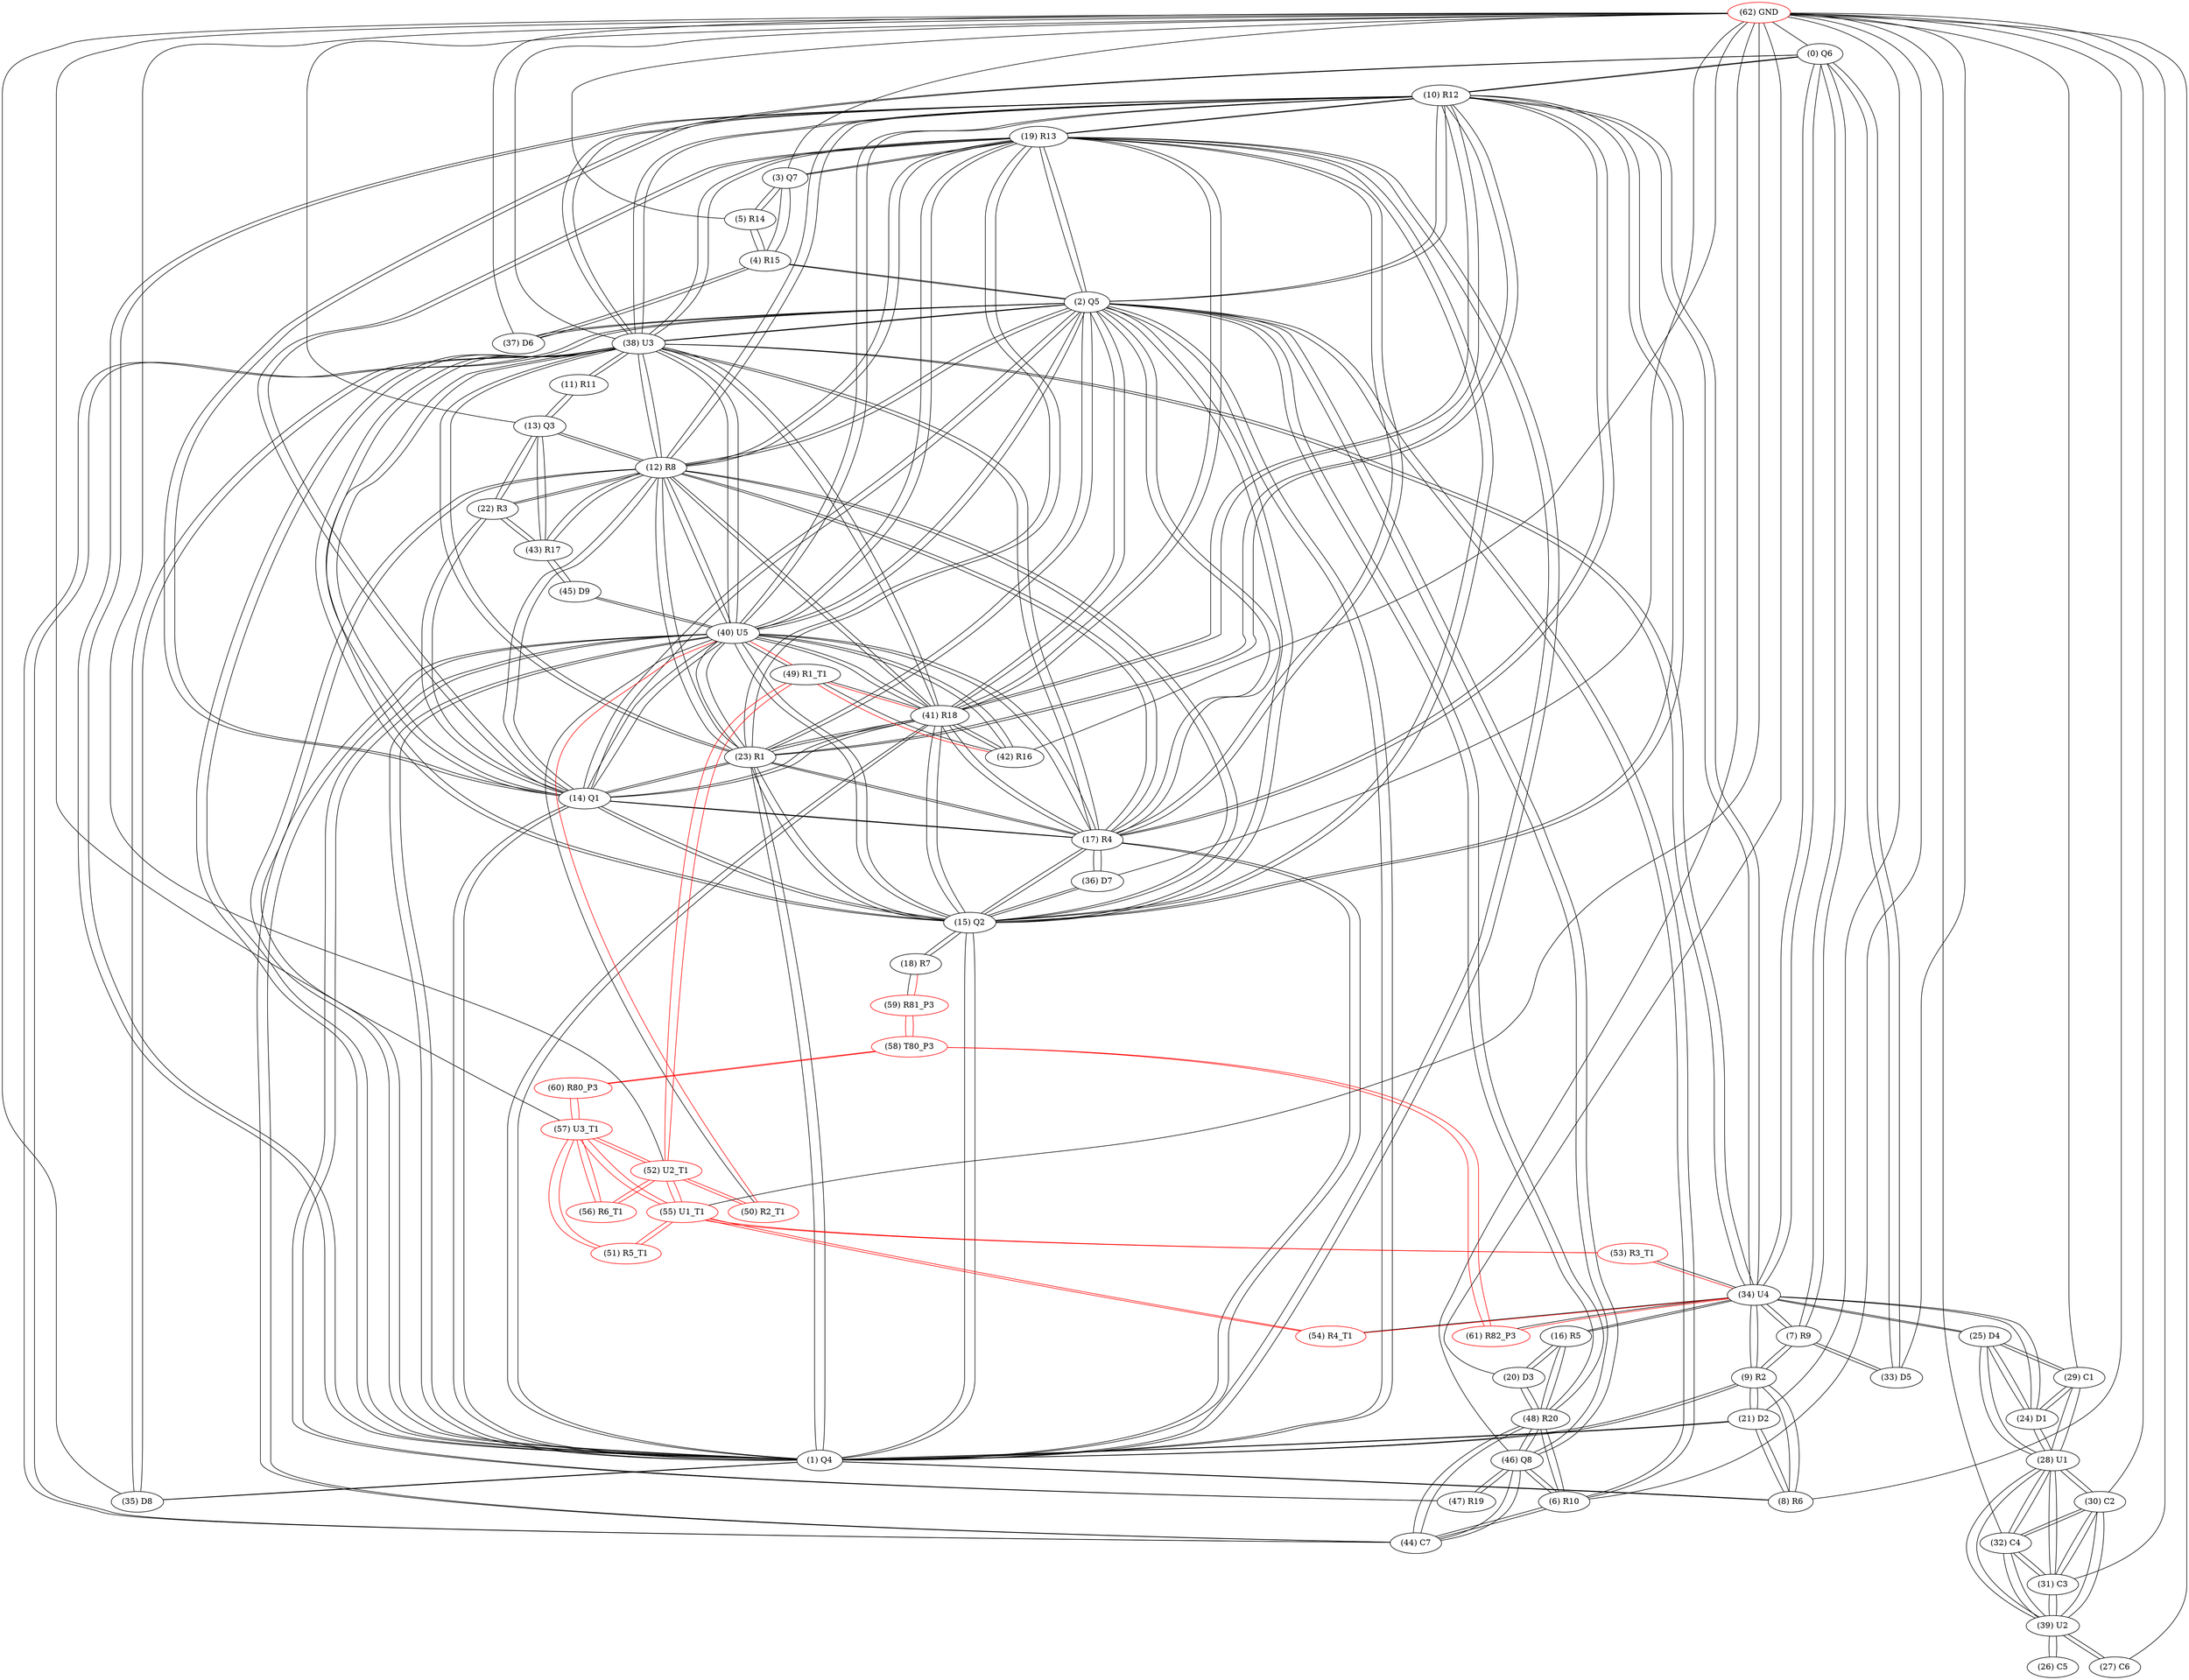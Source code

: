 graph {
	0 [label="(0) Q6"]
	10 [label="(10) R12"]
	34 [label="(34) U4"]
	38 [label="(38) U3"]
	7 [label="(7) R9"]
	33 [label="(33) D5"]
	1 [label="(1) Q4"]
	2 [label="(2) Q5"]
	12 [label="(12) R8"]
	41 [label="(41) R18"]
	40 [label="(40) U5"]
	38 [label="(38) U3"]
	15 [label="(15) Q2"]
	17 [label="(17) R4"]
	14 [label="(14) Q1"]
	23 [label="(23) R1"]
	19 [label="(19) R13"]
	10 [label="(10) R12"]
	35 [label="(35) D8"]
	9 [label="(9) R2"]
	8 [label="(8) R6"]
	21 [label="(21) D2"]
	2 [label="(2) Q5"]
	1 [label="(1) Q4"]
	12 [label="(12) R8"]
	41 [label="(41) R18"]
	40 [label="(40) U5"]
	38 [label="(38) U3"]
	15 [label="(15) Q2"]
	17 [label="(17) R4"]
	14 [label="(14) Q1"]
	23 [label="(23) R1"]
	19 [label="(19) R13"]
	10 [label="(10) R12"]
	6 [label="(6) R10"]
	48 [label="(48) R20"]
	44 [label="(44) C7"]
	46 [label="(46) Q8"]
	4 [label="(4) R15"]
	37 [label="(37) D6"]
	3 [label="(3) Q7"]
	4 [label="(4) R15"]
	5 [label="(5) R14"]
	19 [label="(19) R13"]
	4 [label="(4) R15"]
	3 [label="(3) Q7"]
	5 [label="(5) R14"]
	2 [label="(2) Q5"]
	37 [label="(37) D6"]
	5 [label="(5) R14"]
	3 [label="(3) Q7"]
	4 [label="(4) R15"]
	6 [label="(6) R10"]
	2 [label="(2) Q5"]
	48 [label="(48) R20"]
	44 [label="(44) C7"]
	46 [label="(46) Q8"]
	7 [label="(7) R9"]
	34 [label="(34) U4"]
	9 [label="(9) R2"]
	0 [label="(0) Q6"]
	33 [label="(33) D5"]
	8 [label="(8) R6"]
	1 [label="(1) Q4"]
	9 [label="(9) R2"]
	21 [label="(21) D2"]
	9 [label="(9) R2"]
	34 [label="(34) U4"]
	7 [label="(7) R9"]
	1 [label="(1) Q4"]
	8 [label="(8) R6"]
	21 [label="(21) D2"]
	10 [label="(10) R12"]
	2 [label="(2) Q5"]
	1 [label="(1) Q4"]
	12 [label="(12) R8"]
	41 [label="(41) R18"]
	40 [label="(40) U5"]
	38 [label="(38) U3"]
	15 [label="(15) Q2"]
	17 [label="(17) R4"]
	14 [label="(14) Q1"]
	23 [label="(23) R1"]
	19 [label="(19) R13"]
	0 [label="(0) Q6"]
	34 [label="(34) U4"]
	11 [label="(11) R11"]
	38 [label="(38) U3"]
	13 [label="(13) Q3"]
	12 [label="(12) R8"]
	2 [label="(2) Q5"]
	1 [label="(1) Q4"]
	41 [label="(41) R18"]
	40 [label="(40) U5"]
	38 [label="(38) U3"]
	15 [label="(15) Q2"]
	17 [label="(17) R4"]
	14 [label="(14) Q1"]
	23 [label="(23) R1"]
	19 [label="(19) R13"]
	10 [label="(10) R12"]
	13 [label="(13) Q3"]
	43 [label="(43) R17"]
	22 [label="(22) R3"]
	13 [label="(13) Q3"]
	12 [label="(12) R8"]
	43 [label="(43) R17"]
	22 [label="(22) R3"]
	11 [label="(11) R11"]
	14 [label="(14) Q1"]
	2 [label="(2) Q5"]
	1 [label="(1) Q4"]
	12 [label="(12) R8"]
	41 [label="(41) R18"]
	40 [label="(40) U5"]
	38 [label="(38) U3"]
	15 [label="(15) Q2"]
	17 [label="(17) R4"]
	23 [label="(23) R1"]
	19 [label="(19) R13"]
	10 [label="(10) R12"]
	22 [label="(22) R3"]
	15 [label="(15) Q2"]
	2 [label="(2) Q5"]
	1 [label="(1) Q4"]
	12 [label="(12) R8"]
	41 [label="(41) R18"]
	40 [label="(40) U5"]
	38 [label="(38) U3"]
	17 [label="(17) R4"]
	14 [label="(14) Q1"]
	23 [label="(23) R1"]
	19 [label="(19) R13"]
	10 [label="(10) R12"]
	36 [label="(36) D7"]
	18 [label="(18) R7"]
	16 [label="(16) R5"]
	34 [label="(34) U4"]
	48 [label="(48) R20"]
	20 [label="(20) D3"]
	17 [label="(17) R4"]
	2 [label="(2) Q5"]
	1 [label="(1) Q4"]
	12 [label="(12) R8"]
	41 [label="(41) R18"]
	40 [label="(40) U5"]
	38 [label="(38) U3"]
	15 [label="(15) Q2"]
	14 [label="(14) Q1"]
	23 [label="(23) R1"]
	19 [label="(19) R13"]
	10 [label="(10) R12"]
	36 [label="(36) D7"]
	18 [label="(18) R7"]
	59 [label="(59) R81_P3"]
	15 [label="(15) Q2"]
	19 [label="(19) R13"]
	2 [label="(2) Q5"]
	1 [label="(1) Q4"]
	12 [label="(12) R8"]
	41 [label="(41) R18"]
	40 [label="(40) U5"]
	38 [label="(38) U3"]
	15 [label="(15) Q2"]
	17 [label="(17) R4"]
	14 [label="(14) Q1"]
	23 [label="(23) R1"]
	10 [label="(10) R12"]
	3 [label="(3) Q7"]
	20 [label="(20) D3"]
	48 [label="(48) R20"]
	16 [label="(16) R5"]
	21 [label="(21) D2"]
	1 [label="(1) Q4"]
	9 [label="(9) R2"]
	8 [label="(8) R6"]
	22 [label="(22) R3"]
	14 [label="(14) Q1"]
	12 [label="(12) R8"]
	13 [label="(13) Q3"]
	43 [label="(43) R17"]
	23 [label="(23) R1"]
	2 [label="(2) Q5"]
	1 [label="(1) Q4"]
	12 [label="(12) R8"]
	41 [label="(41) R18"]
	40 [label="(40) U5"]
	38 [label="(38) U3"]
	15 [label="(15) Q2"]
	17 [label="(17) R4"]
	14 [label="(14) Q1"]
	19 [label="(19) R13"]
	10 [label="(10) R12"]
	24 [label="(24) D1"]
	34 [label="(34) U4"]
	25 [label="(25) D4"]
	28 [label="(28) U1"]
	29 [label="(29) C1"]
	25 [label="(25) D4"]
	34 [label="(34) U4"]
	24 [label="(24) D1"]
	28 [label="(28) U1"]
	29 [label="(29) C1"]
	26 [label="(26) C5"]
	39 [label="(39) U2"]
	27 [label="(27) C6"]
	39 [label="(39) U2"]
	28 [label="(28) U1"]
	39 [label="(39) U2"]
	31 [label="(31) C3"]
	32 [label="(32) C4"]
	30 [label="(30) C2"]
	24 [label="(24) D1"]
	25 [label="(25) D4"]
	29 [label="(29) C1"]
	29 [label="(29) C1"]
	24 [label="(24) D1"]
	25 [label="(25) D4"]
	28 [label="(28) U1"]
	30 [label="(30) C2"]
	39 [label="(39) U2"]
	28 [label="(28) U1"]
	31 [label="(31) C3"]
	32 [label="(32) C4"]
	31 [label="(31) C3"]
	39 [label="(39) U2"]
	28 [label="(28) U1"]
	32 [label="(32) C4"]
	30 [label="(30) C2"]
	32 [label="(32) C4"]
	39 [label="(39) U2"]
	28 [label="(28) U1"]
	31 [label="(31) C3"]
	30 [label="(30) C2"]
	33 [label="(33) D5"]
	0 [label="(0) Q6"]
	7 [label="(7) R9"]
	34 [label="(34) U4"]
	0 [label="(0) Q6"]
	10 [label="(10) R12"]
	38 [label="(38) U3"]
	24 [label="(24) D1"]
	53 [label="(53) R3_T1"]
	54 [label="(54) R4_T1"]
	16 [label="(16) R5"]
	7 [label="(7) R9"]
	9 [label="(9) R2"]
	25 [label="(25) D4"]
	61 [label="(61) R82_P3"]
	35 [label="(35) D8"]
	1 [label="(1) Q4"]
	38 [label="(38) U3"]
	36 [label="(36) D7"]
	17 [label="(17) R4"]
	15 [label="(15) Q2"]
	37 [label="(37) D6"]
	4 [label="(4) R15"]
	2 [label="(2) Q5"]
	38 [label="(38) U3"]
	2 [label="(2) Q5"]
	1 [label="(1) Q4"]
	12 [label="(12) R8"]
	41 [label="(41) R18"]
	40 [label="(40) U5"]
	15 [label="(15) Q2"]
	17 [label="(17) R4"]
	14 [label="(14) Q1"]
	23 [label="(23) R1"]
	19 [label="(19) R13"]
	10 [label="(10) R12"]
	0 [label="(0) Q6"]
	34 [label="(34) U4"]
	35 [label="(35) D8"]
	11 [label="(11) R11"]
	39 [label="(39) U2"]
	28 [label="(28) U1"]
	31 [label="(31) C3"]
	32 [label="(32) C4"]
	30 [label="(30) C2"]
	26 [label="(26) C5"]
	27 [label="(27) C6"]
	40 [label="(40) U5"]
	2 [label="(2) Q5"]
	1 [label="(1) Q4"]
	12 [label="(12) R8"]
	41 [label="(41) R18"]
	38 [label="(38) U3"]
	15 [label="(15) Q2"]
	17 [label="(17) R4"]
	14 [label="(14) Q1"]
	23 [label="(23) R1"]
	19 [label="(19) R13"]
	10 [label="(10) R12"]
	47 [label="(47) R19"]
	44 [label="(44) C7"]
	50 [label="(50) R2_T1"]
	42 [label="(42) R16"]
	49 [label="(49) R1_T1"]
	45 [label="(45) D9"]
	41 [label="(41) R18"]
	2 [label="(2) Q5"]
	1 [label="(1) Q4"]
	12 [label="(12) R8"]
	40 [label="(40) U5"]
	38 [label="(38) U3"]
	15 [label="(15) Q2"]
	17 [label="(17) R4"]
	14 [label="(14) Q1"]
	23 [label="(23) R1"]
	19 [label="(19) R13"]
	10 [label="(10) R12"]
	42 [label="(42) R16"]
	49 [label="(49) R1_T1"]
	42 [label="(42) R16"]
	41 [label="(41) R18"]
	40 [label="(40) U5"]
	49 [label="(49) R1_T1"]
	43 [label="(43) R17"]
	45 [label="(45) D9"]
	12 [label="(12) R8"]
	13 [label="(13) Q3"]
	22 [label="(22) R3"]
	44 [label="(44) C7"]
	40 [label="(40) U5"]
	6 [label="(6) R10"]
	2 [label="(2) Q5"]
	48 [label="(48) R20"]
	46 [label="(46) Q8"]
	45 [label="(45) D9"]
	43 [label="(43) R17"]
	40 [label="(40) U5"]
	46 [label="(46) Q8"]
	47 [label="(47) R19"]
	6 [label="(6) R10"]
	2 [label="(2) Q5"]
	48 [label="(48) R20"]
	44 [label="(44) C7"]
	47 [label="(47) R19"]
	40 [label="(40) U5"]
	46 [label="(46) Q8"]
	48 [label="(48) R20"]
	6 [label="(6) R10"]
	2 [label="(2) Q5"]
	44 [label="(44) C7"]
	46 [label="(46) Q8"]
	20 [label="(20) D3"]
	16 [label="(16) R5"]
	49 [label="(49) R1_T1"]
	42 [label="(42) R16"]
	41 [label="(41) R18"]
	40 [label="(40) U5"]
	52 [label="(52) U2_T1"]
	50 [label="(50) R2_T1" color=red]
	40 [label="(40) U5"]
	52 [label="(52) U2_T1"]
	51 [label="(51) R5_T1" color=red]
	57 [label="(57) U3_T1"]
	55 [label="(55) U1_T1"]
	52 [label="(52) U2_T1" color=red]
	57 [label="(57) U3_T1"]
	55 [label="(55) U1_T1"]
	50 [label="(50) R2_T1"]
	49 [label="(49) R1_T1"]
	56 [label="(56) R6_T1"]
	53 [label="(53) R3_T1" color=red]
	34 [label="(34) U4"]
	55 [label="(55) U1_T1"]
	54 [label="(54) R4_T1" color=red]
	34 [label="(34) U4"]
	55 [label="(55) U1_T1"]
	55 [label="(55) U1_T1" color=red]
	54 [label="(54) R4_T1"]
	52 [label="(52) U2_T1"]
	57 [label="(57) U3_T1"]
	51 [label="(51) R5_T1"]
	53 [label="(53) R3_T1"]
	56 [label="(56) R6_T1" color=red]
	57 [label="(57) U3_T1"]
	52 [label="(52) U2_T1"]
	57 [label="(57) U3_T1" color=red]
	56 [label="(56) R6_T1"]
	51 [label="(51) R5_T1"]
	52 [label="(52) U2_T1"]
	55 [label="(55) U1_T1"]
	60 [label="(60) R80_P3"]
	58 [label="(58) T80_P3" color=red]
	59 [label="(59) R81_P3"]
	61 [label="(61) R82_P3"]
	60 [label="(60) R80_P3"]
	59 [label="(59) R81_P3" color=red]
	18 [label="(18) R7"]
	58 [label="(58) T80_P3"]
	60 [label="(60) R80_P3" color=red]
	57 [label="(57) U3_T1"]
	58 [label="(58) T80_P3"]
	61 [label="(61) R82_P3" color=red]
	34 [label="(34) U4"]
	58 [label="(58) T80_P3"]
	62 [label="(62) GND" color=red]
	31 [label="(31) C3"]
	32 [label="(32) C4"]
	20 [label="(20) D3"]
	0 [label="(0) Q6"]
	21 [label="(21) D2"]
	30 [label="(30) C2"]
	38 [label="(38) U3"]
	29 [label="(29) C1"]
	42 [label="(42) R16"]
	27 [label="(27) C6"]
	6 [label="(6) R10"]
	5 [label="(5) R14"]
	3 [label="(3) Q7"]
	13 [label="(13) Q3"]
	8 [label="(8) R6"]
	33 [label="(33) D5"]
	35 [label="(35) D8"]
	46 [label="(46) Q8"]
	36 [label="(36) D7"]
	37 [label="(37) D6"]
	57 [label="(57) U3_T1"]
	55 [label="(55) U1_T1"]
	52 [label="(52) U2_T1"]
	0 -- 10
	0 -- 34
	0 -- 38
	0 -- 7
	0 -- 33
	1 -- 2
	1 -- 12
	1 -- 41
	1 -- 40
	1 -- 38
	1 -- 15
	1 -- 17
	1 -- 14
	1 -- 23
	1 -- 19
	1 -- 10
	1 -- 35
	1 -- 9
	1 -- 8
	1 -- 21
	2 -- 1
	2 -- 12
	2 -- 41
	2 -- 40
	2 -- 38
	2 -- 15
	2 -- 17
	2 -- 14
	2 -- 23
	2 -- 19
	2 -- 10
	2 -- 6
	2 -- 48
	2 -- 44
	2 -- 46
	2 -- 4
	2 -- 37
	3 -- 4
	3 -- 5
	3 -- 19
	4 -- 3
	4 -- 5
	4 -- 2
	4 -- 37
	5 -- 3
	5 -- 4
	6 -- 2
	6 -- 48
	6 -- 44
	6 -- 46
	7 -- 34
	7 -- 9
	7 -- 0
	7 -- 33
	8 -- 1
	8 -- 9
	8 -- 21
	9 -- 34
	9 -- 7
	9 -- 1
	9 -- 8
	9 -- 21
	10 -- 2
	10 -- 1
	10 -- 12
	10 -- 41
	10 -- 40
	10 -- 38
	10 -- 15
	10 -- 17
	10 -- 14
	10 -- 23
	10 -- 19
	10 -- 0
	10 -- 34
	11 -- 38
	11 -- 13
	12 -- 2
	12 -- 1
	12 -- 41
	12 -- 40
	12 -- 38
	12 -- 15
	12 -- 17
	12 -- 14
	12 -- 23
	12 -- 19
	12 -- 10
	12 -- 13
	12 -- 43
	12 -- 22
	13 -- 12
	13 -- 43
	13 -- 22
	13 -- 11
	14 -- 2
	14 -- 1
	14 -- 12
	14 -- 41
	14 -- 40
	14 -- 38
	14 -- 15
	14 -- 17
	14 -- 23
	14 -- 19
	14 -- 10
	14 -- 22
	15 -- 2
	15 -- 1
	15 -- 12
	15 -- 41
	15 -- 40
	15 -- 38
	15 -- 17
	15 -- 14
	15 -- 23
	15 -- 19
	15 -- 10
	15 -- 36
	15 -- 18
	16 -- 34
	16 -- 48
	16 -- 20
	17 -- 2
	17 -- 1
	17 -- 12
	17 -- 41
	17 -- 40
	17 -- 38
	17 -- 15
	17 -- 14
	17 -- 23
	17 -- 19
	17 -- 10
	17 -- 36
	18 -- 59
	18 -- 15
	19 -- 2
	19 -- 1
	19 -- 12
	19 -- 41
	19 -- 40
	19 -- 38
	19 -- 15
	19 -- 17
	19 -- 14
	19 -- 23
	19 -- 10
	19 -- 3
	20 -- 48
	20 -- 16
	21 -- 1
	21 -- 9
	21 -- 8
	22 -- 14
	22 -- 12
	22 -- 13
	22 -- 43
	23 -- 2
	23 -- 1
	23 -- 12
	23 -- 41
	23 -- 40
	23 -- 38
	23 -- 15
	23 -- 17
	23 -- 14
	23 -- 19
	23 -- 10
	24 -- 34
	24 -- 25
	24 -- 28
	24 -- 29
	25 -- 34
	25 -- 24
	25 -- 28
	25 -- 29
	26 -- 39
	27 -- 39
	28 -- 39
	28 -- 31
	28 -- 32
	28 -- 30
	28 -- 24
	28 -- 25
	28 -- 29
	29 -- 24
	29 -- 25
	29 -- 28
	30 -- 39
	30 -- 28
	30 -- 31
	30 -- 32
	31 -- 39
	31 -- 28
	31 -- 32
	31 -- 30
	32 -- 39
	32 -- 28
	32 -- 31
	32 -- 30
	33 -- 0
	33 -- 7
	34 -- 0
	34 -- 10
	34 -- 38
	34 -- 24
	34 -- 53
	34 -- 54
	34 -- 16
	34 -- 7
	34 -- 9
	34 -- 25
	34 -- 61
	35 -- 1
	35 -- 38
	36 -- 17
	36 -- 15
	37 -- 4
	37 -- 2
	38 -- 2
	38 -- 1
	38 -- 12
	38 -- 41
	38 -- 40
	38 -- 15
	38 -- 17
	38 -- 14
	38 -- 23
	38 -- 19
	38 -- 10
	38 -- 0
	38 -- 34
	38 -- 35
	38 -- 11
	39 -- 28
	39 -- 31
	39 -- 32
	39 -- 30
	39 -- 26
	39 -- 27
	40 -- 2
	40 -- 1
	40 -- 12
	40 -- 41
	40 -- 38
	40 -- 15
	40 -- 17
	40 -- 14
	40 -- 23
	40 -- 19
	40 -- 10
	40 -- 47
	40 -- 44
	40 -- 50
	40 -- 42
	40 -- 49
	40 -- 45
	41 -- 2
	41 -- 1
	41 -- 12
	41 -- 40
	41 -- 38
	41 -- 15
	41 -- 17
	41 -- 14
	41 -- 23
	41 -- 19
	41 -- 10
	41 -- 42
	41 -- 49
	42 -- 41
	42 -- 40
	42 -- 49
	43 -- 45
	43 -- 12
	43 -- 13
	43 -- 22
	44 -- 40
	44 -- 6
	44 -- 2
	44 -- 48
	44 -- 46
	45 -- 43
	45 -- 40
	46 -- 47
	46 -- 6
	46 -- 2
	46 -- 48
	46 -- 44
	47 -- 40
	47 -- 46
	48 -- 6
	48 -- 2
	48 -- 44
	48 -- 46
	48 -- 20
	48 -- 16
	49 -- 42 [color=red]
	49 -- 41 [color=red]
	49 -- 40 [color=red]
	49 -- 52 [color=red]
	50 -- 40 [color=red]
	50 -- 52 [color=red]
	51 -- 57 [color=red]
	51 -- 55 [color=red]
	52 -- 57 [color=red]
	52 -- 55 [color=red]
	52 -- 50 [color=red]
	52 -- 49 [color=red]
	52 -- 56 [color=red]
	53 -- 34 [color=red]
	53 -- 55 [color=red]
	54 -- 34 [color=red]
	54 -- 55 [color=red]
	55 -- 54 [color=red]
	55 -- 52 [color=red]
	55 -- 57 [color=red]
	55 -- 51 [color=red]
	55 -- 53 [color=red]
	56 -- 57 [color=red]
	56 -- 52 [color=red]
	57 -- 56 [color=red]
	57 -- 51 [color=red]
	57 -- 52 [color=red]
	57 -- 55 [color=red]
	57 -- 60 [color=red]
	58 -- 59 [color=red]
	58 -- 61 [color=red]
	58 -- 60 [color=red]
	59 -- 18 [color=red]
	59 -- 58 [color=red]
	60 -- 57 [color=red]
	60 -- 58 [color=red]
	61 -- 34 [color=red]
	61 -- 58 [color=red]
	62 -- 31
	62 -- 32
	62 -- 20
	62 -- 0
	62 -- 21
	62 -- 30
	62 -- 38
	62 -- 29
	62 -- 42
	62 -- 27
	62 -- 6
	62 -- 5
	62 -- 3
	62 -- 13
	62 -- 8
	62 -- 33
	62 -- 35
	62 -- 46
	62 -- 36
	62 -- 37
	62 -- 57
	62 -- 55
	62 -- 52
}
